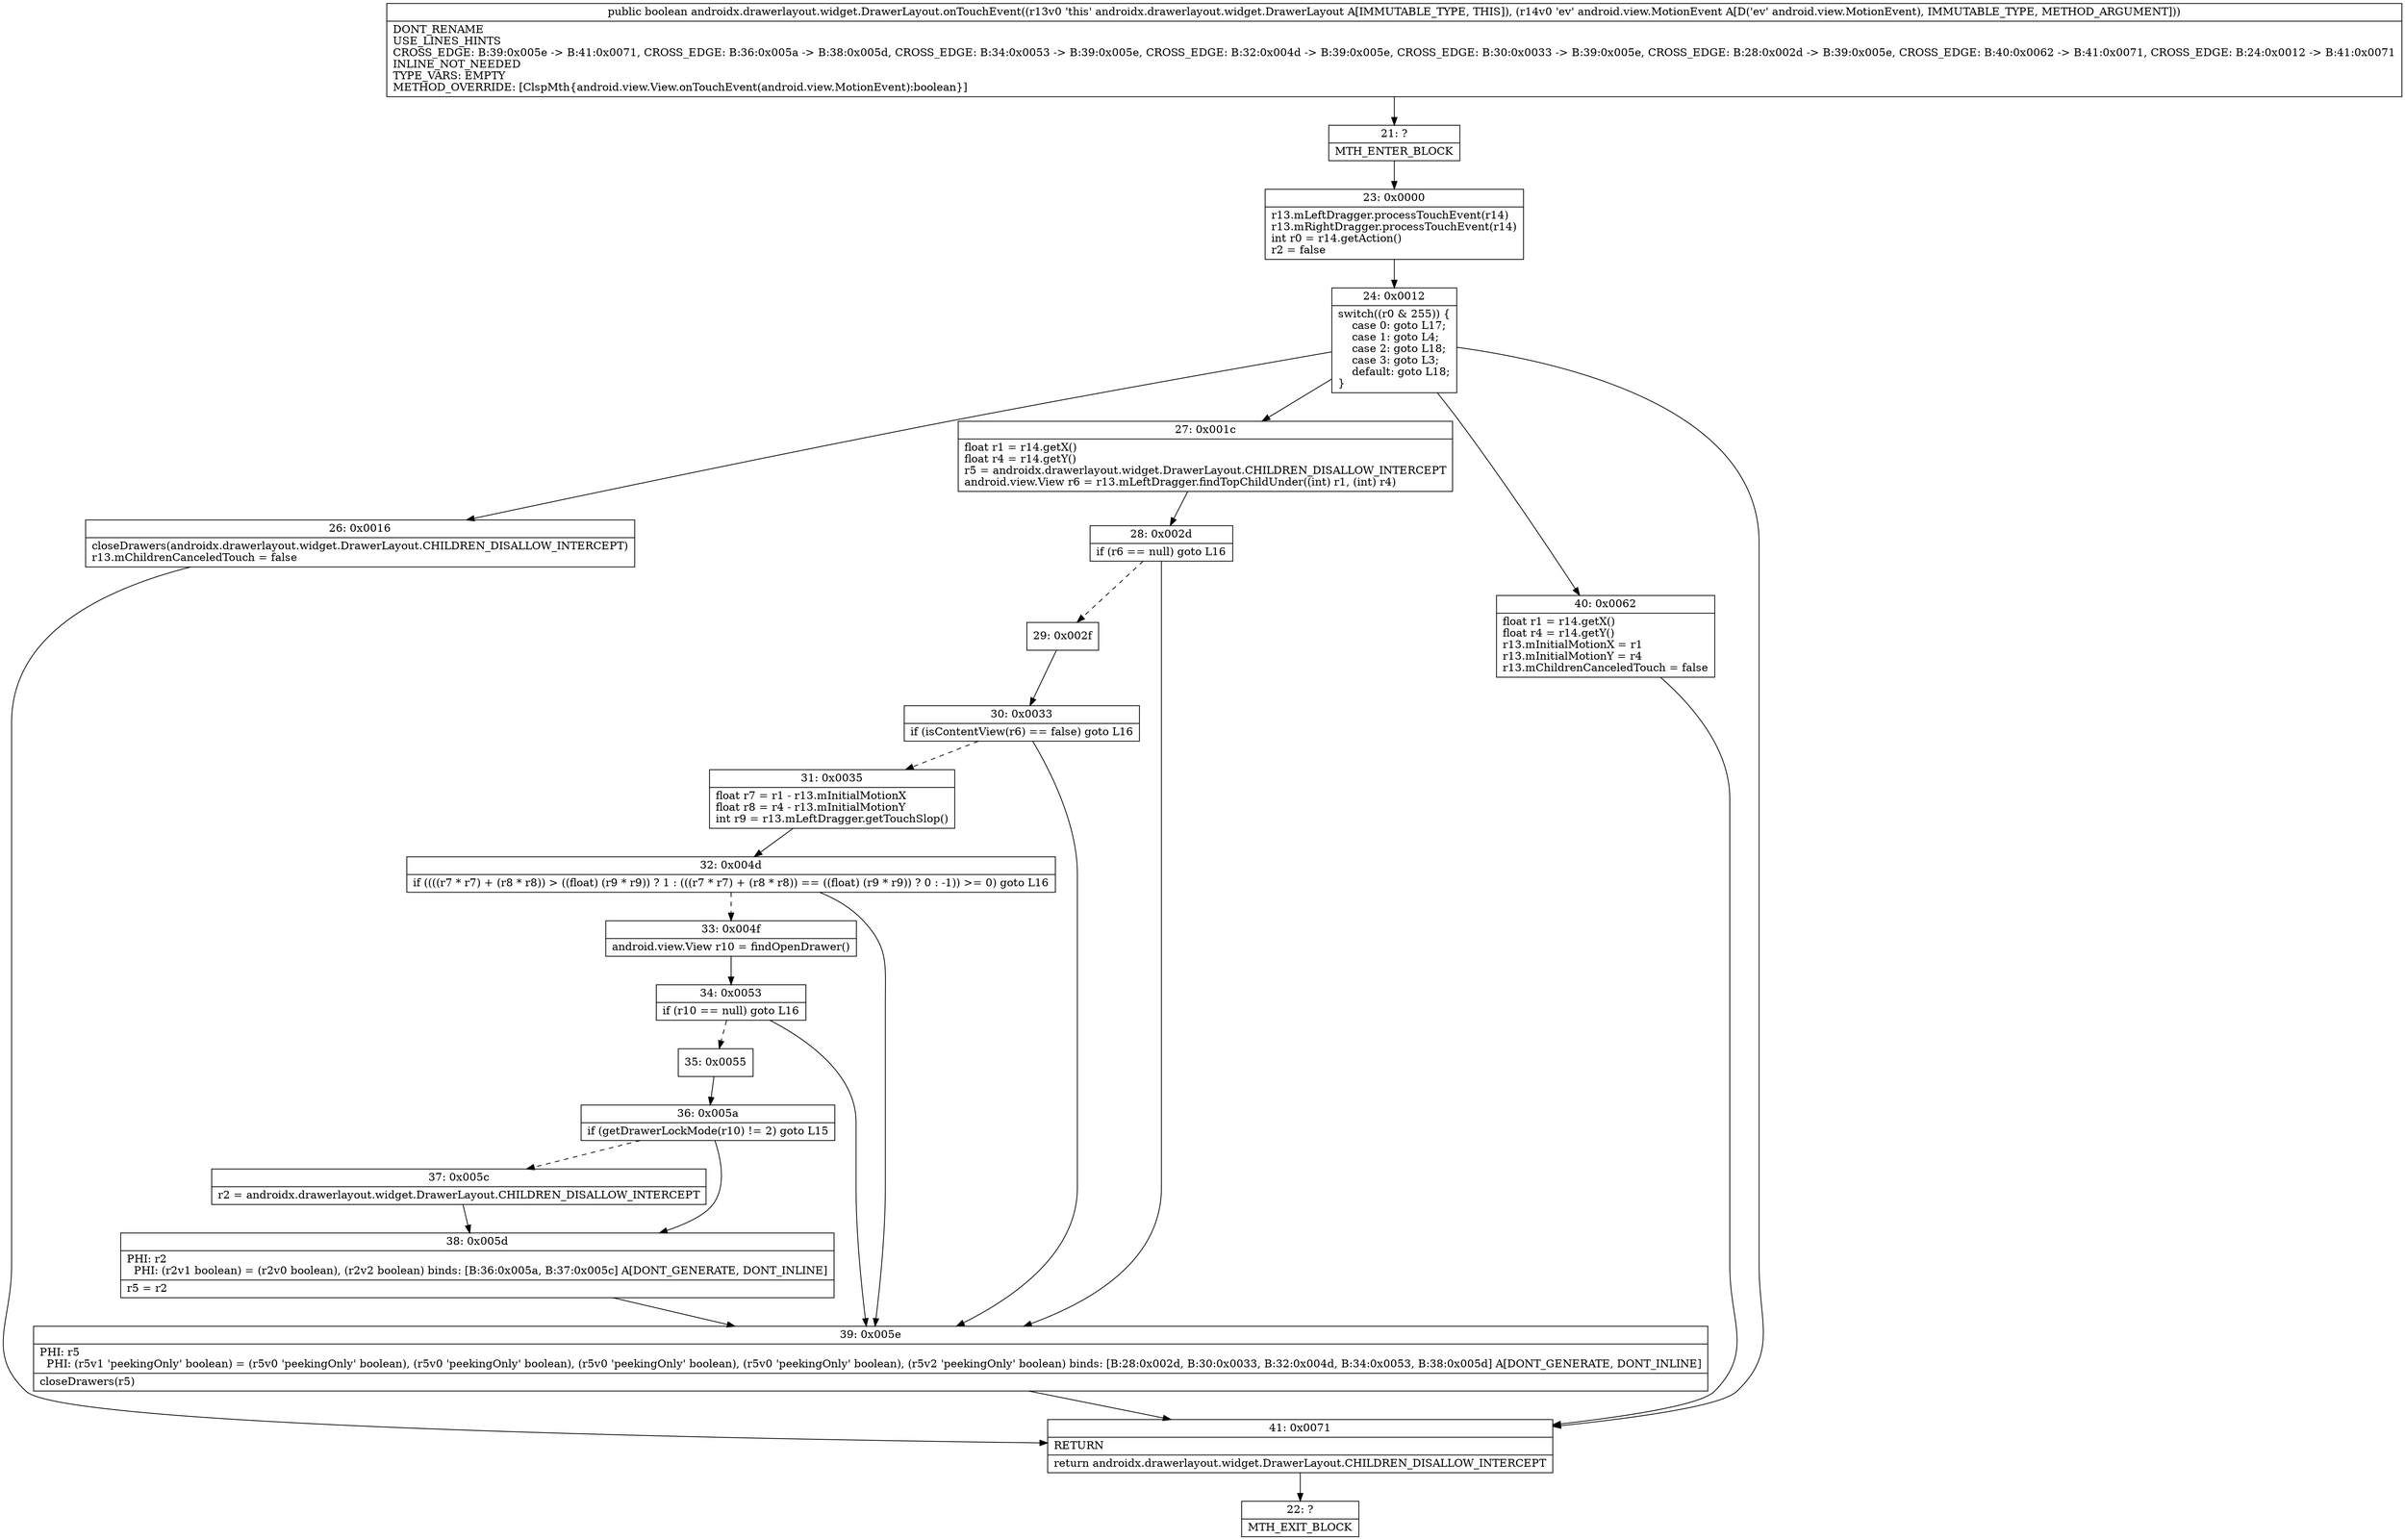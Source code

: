 digraph "CFG forandroidx.drawerlayout.widget.DrawerLayout.onTouchEvent(Landroid\/view\/MotionEvent;)Z" {
Node_21 [shape=record,label="{21\:\ ?|MTH_ENTER_BLOCK\l}"];
Node_23 [shape=record,label="{23\:\ 0x0000|r13.mLeftDragger.processTouchEvent(r14)\lr13.mRightDragger.processTouchEvent(r14)\lint r0 = r14.getAction()\lr2 = false\l}"];
Node_24 [shape=record,label="{24\:\ 0x0012|switch((r0 & 255)) \{\l    case 0: goto L17;\l    case 1: goto L4;\l    case 2: goto L18;\l    case 3: goto L3;\l    default: goto L18;\l\}\l}"];
Node_26 [shape=record,label="{26\:\ 0x0016|closeDrawers(androidx.drawerlayout.widget.DrawerLayout.CHILDREN_DISALLOW_INTERCEPT)\lr13.mChildrenCanceledTouch = false\l}"];
Node_27 [shape=record,label="{27\:\ 0x001c|float r1 = r14.getX()\lfloat r4 = r14.getY()\lr5 = androidx.drawerlayout.widget.DrawerLayout.CHILDREN_DISALLOW_INTERCEPT\landroid.view.View r6 = r13.mLeftDragger.findTopChildUnder((int) r1, (int) r4)\l}"];
Node_28 [shape=record,label="{28\:\ 0x002d|if (r6 == null) goto L16\l}"];
Node_29 [shape=record,label="{29\:\ 0x002f}"];
Node_30 [shape=record,label="{30\:\ 0x0033|if (isContentView(r6) == false) goto L16\l}"];
Node_31 [shape=record,label="{31\:\ 0x0035|float r7 = r1 \- r13.mInitialMotionX\lfloat r8 = r4 \- r13.mInitialMotionY\lint r9 = r13.mLeftDragger.getTouchSlop()\l}"];
Node_32 [shape=record,label="{32\:\ 0x004d|if ((((r7 * r7) + (r8 * r8)) \> ((float) (r9 * r9)) ? 1 : (((r7 * r7) + (r8 * r8)) == ((float) (r9 * r9)) ? 0 : \-1)) \>= 0) goto L16\l}"];
Node_33 [shape=record,label="{33\:\ 0x004f|android.view.View r10 = findOpenDrawer()\l}"];
Node_34 [shape=record,label="{34\:\ 0x0053|if (r10 == null) goto L16\l}"];
Node_35 [shape=record,label="{35\:\ 0x0055}"];
Node_36 [shape=record,label="{36\:\ 0x005a|if (getDrawerLockMode(r10) != 2) goto L15\l}"];
Node_37 [shape=record,label="{37\:\ 0x005c|r2 = androidx.drawerlayout.widget.DrawerLayout.CHILDREN_DISALLOW_INTERCEPT\l}"];
Node_38 [shape=record,label="{38\:\ 0x005d|PHI: r2 \l  PHI: (r2v1 boolean) = (r2v0 boolean), (r2v2 boolean) binds: [B:36:0x005a, B:37:0x005c] A[DONT_GENERATE, DONT_INLINE]\l|r5 = r2\l}"];
Node_39 [shape=record,label="{39\:\ 0x005e|PHI: r5 \l  PHI: (r5v1 'peekingOnly' boolean) = (r5v0 'peekingOnly' boolean), (r5v0 'peekingOnly' boolean), (r5v0 'peekingOnly' boolean), (r5v0 'peekingOnly' boolean), (r5v2 'peekingOnly' boolean) binds: [B:28:0x002d, B:30:0x0033, B:32:0x004d, B:34:0x0053, B:38:0x005d] A[DONT_GENERATE, DONT_INLINE]\l|closeDrawers(r5)\l}"];
Node_40 [shape=record,label="{40\:\ 0x0062|float r1 = r14.getX()\lfloat r4 = r14.getY()\lr13.mInitialMotionX = r1\lr13.mInitialMotionY = r4\lr13.mChildrenCanceledTouch = false\l}"];
Node_41 [shape=record,label="{41\:\ 0x0071|RETURN\l|return androidx.drawerlayout.widget.DrawerLayout.CHILDREN_DISALLOW_INTERCEPT\l}"];
Node_22 [shape=record,label="{22\:\ ?|MTH_EXIT_BLOCK\l}"];
MethodNode[shape=record,label="{public boolean androidx.drawerlayout.widget.DrawerLayout.onTouchEvent((r13v0 'this' androidx.drawerlayout.widget.DrawerLayout A[IMMUTABLE_TYPE, THIS]), (r14v0 'ev' android.view.MotionEvent A[D('ev' android.view.MotionEvent), IMMUTABLE_TYPE, METHOD_ARGUMENT]))  | DONT_RENAME\lUSE_LINES_HINTS\lCROSS_EDGE: B:39:0x005e \-\> B:41:0x0071, CROSS_EDGE: B:36:0x005a \-\> B:38:0x005d, CROSS_EDGE: B:34:0x0053 \-\> B:39:0x005e, CROSS_EDGE: B:32:0x004d \-\> B:39:0x005e, CROSS_EDGE: B:30:0x0033 \-\> B:39:0x005e, CROSS_EDGE: B:28:0x002d \-\> B:39:0x005e, CROSS_EDGE: B:40:0x0062 \-\> B:41:0x0071, CROSS_EDGE: B:24:0x0012 \-\> B:41:0x0071\lINLINE_NOT_NEEDED\lTYPE_VARS: EMPTY\lMETHOD_OVERRIDE: [ClspMth\{android.view.View.onTouchEvent(android.view.MotionEvent):boolean\}]\l}"];
MethodNode -> Node_21;Node_21 -> Node_23;
Node_23 -> Node_24;
Node_24 -> Node_26;
Node_24 -> Node_27;
Node_24 -> Node_40;
Node_24 -> Node_41;
Node_26 -> Node_41;
Node_27 -> Node_28;
Node_28 -> Node_29[style=dashed];
Node_28 -> Node_39;
Node_29 -> Node_30;
Node_30 -> Node_31[style=dashed];
Node_30 -> Node_39;
Node_31 -> Node_32;
Node_32 -> Node_33[style=dashed];
Node_32 -> Node_39;
Node_33 -> Node_34;
Node_34 -> Node_35[style=dashed];
Node_34 -> Node_39;
Node_35 -> Node_36;
Node_36 -> Node_37[style=dashed];
Node_36 -> Node_38;
Node_37 -> Node_38;
Node_38 -> Node_39;
Node_39 -> Node_41;
Node_40 -> Node_41;
Node_41 -> Node_22;
}

